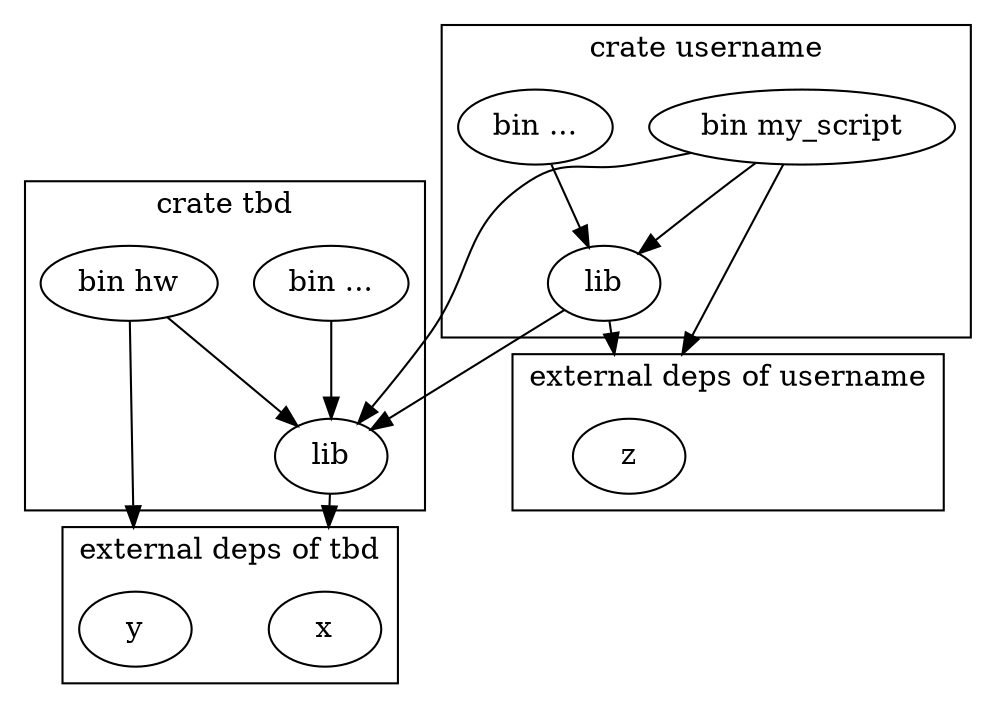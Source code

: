 digraph MyGraph {
    compound = true;

    subgraph cluster_crate_tbd {
        label = "crate tbd"
        tbd_lib[label="lib"]
        hw[label="bin hw"]
        tbd_bin_etc[label = "bin ..."]

        hw -> tbd_lib
        tbd_bin_etc -> tbd_lib
    }

    subgraph cluster_crate_username {
        label = "crate username"
        username_lib[label="lib"]
        my_script[label="bin my_script"]
        username_bin_etc[label = "bin ..."]
        my_script -> username_lib
        username_bin_etc -> username_lib
    }

    subgraph cluster_tbd_deps {
        label = "external deps of tbd"
        x
        y
    }

    subgraph cluster_username_deps {
        label = "external deps of username"
        z
    }

    username_lib -> tbd_lib
    my_script -> tbd_lib
    username_lib -> z [lhead=cluster_username_deps]
    my_script -> z [lhead=cluster_username_deps]
    tbd_lib -> x [lhead=cluster_tbd_deps]
    hw -> y [lhead=cluster_tbd_deps]
}